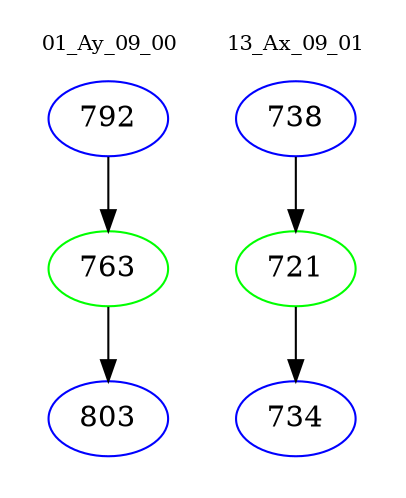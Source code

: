 digraph{
subgraph cluster_0 {
color = white
label = "01_Ay_09_00";
fontsize=10;
T0_792 [label="792", color="blue"]
T0_792 -> T0_763 [color="black"]
T0_763 [label="763", color="green"]
T0_763 -> T0_803 [color="black"]
T0_803 [label="803", color="blue"]
}
subgraph cluster_1 {
color = white
label = "13_Ax_09_01";
fontsize=10;
T1_738 [label="738", color="blue"]
T1_738 -> T1_721 [color="black"]
T1_721 [label="721", color="green"]
T1_721 -> T1_734 [color="black"]
T1_734 [label="734", color="blue"]
}
}
